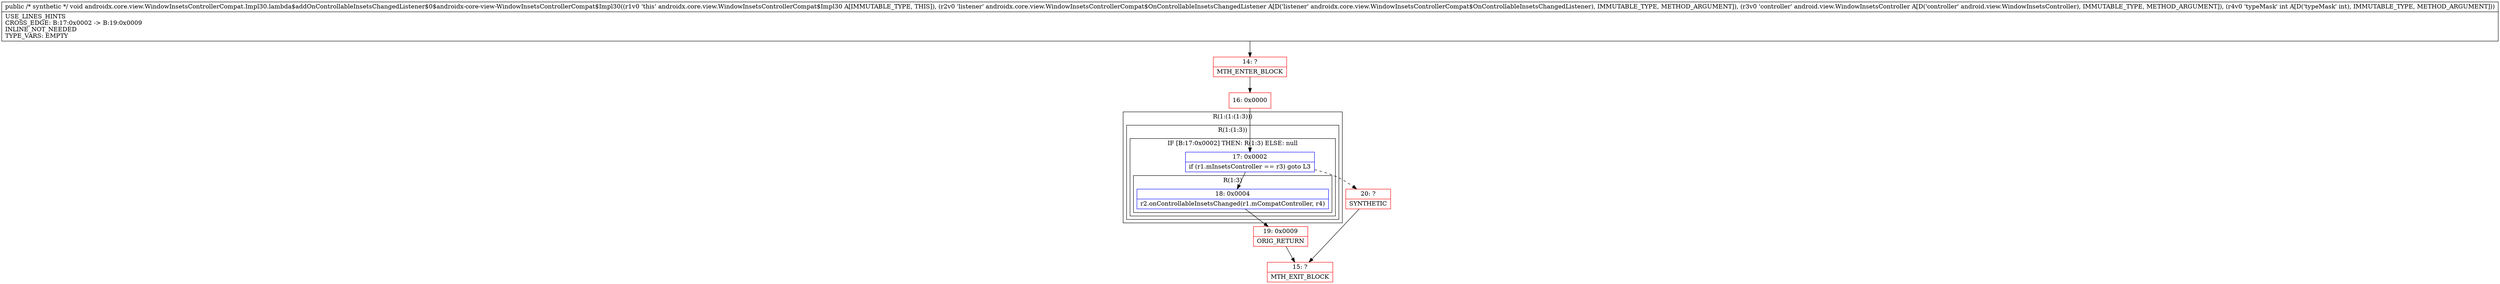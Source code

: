 digraph "CFG forandroidx.core.view.WindowInsetsControllerCompat.Impl30.lambda$addOnControllableInsetsChangedListener$0$androidx\-core\-view\-WindowInsetsControllerCompat$Impl30(Landroidx\/core\/view\/WindowInsetsControllerCompat$OnControllableInsetsChangedListener;Landroid\/view\/WindowInsetsController;I)V" {
subgraph cluster_Region_1817425315 {
label = "R(1:(1:(1:3)))";
node [shape=record,color=blue];
subgraph cluster_Region_1807920831 {
label = "R(1:(1:3))";
node [shape=record,color=blue];
subgraph cluster_IfRegion_1095666107 {
label = "IF [B:17:0x0002] THEN: R(1:3) ELSE: null";
node [shape=record,color=blue];
Node_17 [shape=record,label="{17\:\ 0x0002|if (r1.mInsetsController == r3) goto L3\l}"];
subgraph cluster_Region_1635742111 {
label = "R(1:3)";
node [shape=record,color=blue];
Node_18 [shape=record,label="{18\:\ 0x0004|r2.onControllableInsetsChanged(r1.mCompatController, r4)\l}"];
}
}
}
}
Node_14 [shape=record,color=red,label="{14\:\ ?|MTH_ENTER_BLOCK\l}"];
Node_16 [shape=record,color=red,label="{16\:\ 0x0000}"];
Node_19 [shape=record,color=red,label="{19\:\ 0x0009|ORIG_RETURN\l}"];
Node_15 [shape=record,color=red,label="{15\:\ ?|MTH_EXIT_BLOCK\l}"];
Node_20 [shape=record,color=red,label="{20\:\ ?|SYNTHETIC\l}"];
MethodNode[shape=record,label="{public \/* synthetic *\/ void androidx.core.view.WindowInsetsControllerCompat.Impl30.lambda$addOnControllableInsetsChangedListener$0$androidx\-core\-view\-WindowInsetsControllerCompat$Impl30((r1v0 'this' androidx.core.view.WindowInsetsControllerCompat$Impl30 A[IMMUTABLE_TYPE, THIS]), (r2v0 'listener' androidx.core.view.WindowInsetsControllerCompat$OnControllableInsetsChangedListener A[D('listener' androidx.core.view.WindowInsetsControllerCompat$OnControllableInsetsChangedListener), IMMUTABLE_TYPE, METHOD_ARGUMENT]), (r3v0 'controller' android.view.WindowInsetsController A[D('controller' android.view.WindowInsetsController), IMMUTABLE_TYPE, METHOD_ARGUMENT]), (r4v0 'typeMask' int A[D('typeMask' int), IMMUTABLE_TYPE, METHOD_ARGUMENT]))  | USE_LINES_HINTS\lCROSS_EDGE: B:17:0x0002 \-\> B:19:0x0009\lINLINE_NOT_NEEDED\lTYPE_VARS: EMPTY\l}"];
MethodNode -> Node_14;Node_17 -> Node_18;
Node_17 -> Node_20[style=dashed];
Node_18 -> Node_19;
Node_14 -> Node_16;
Node_16 -> Node_17;
Node_19 -> Node_15;
Node_20 -> Node_15;
}

